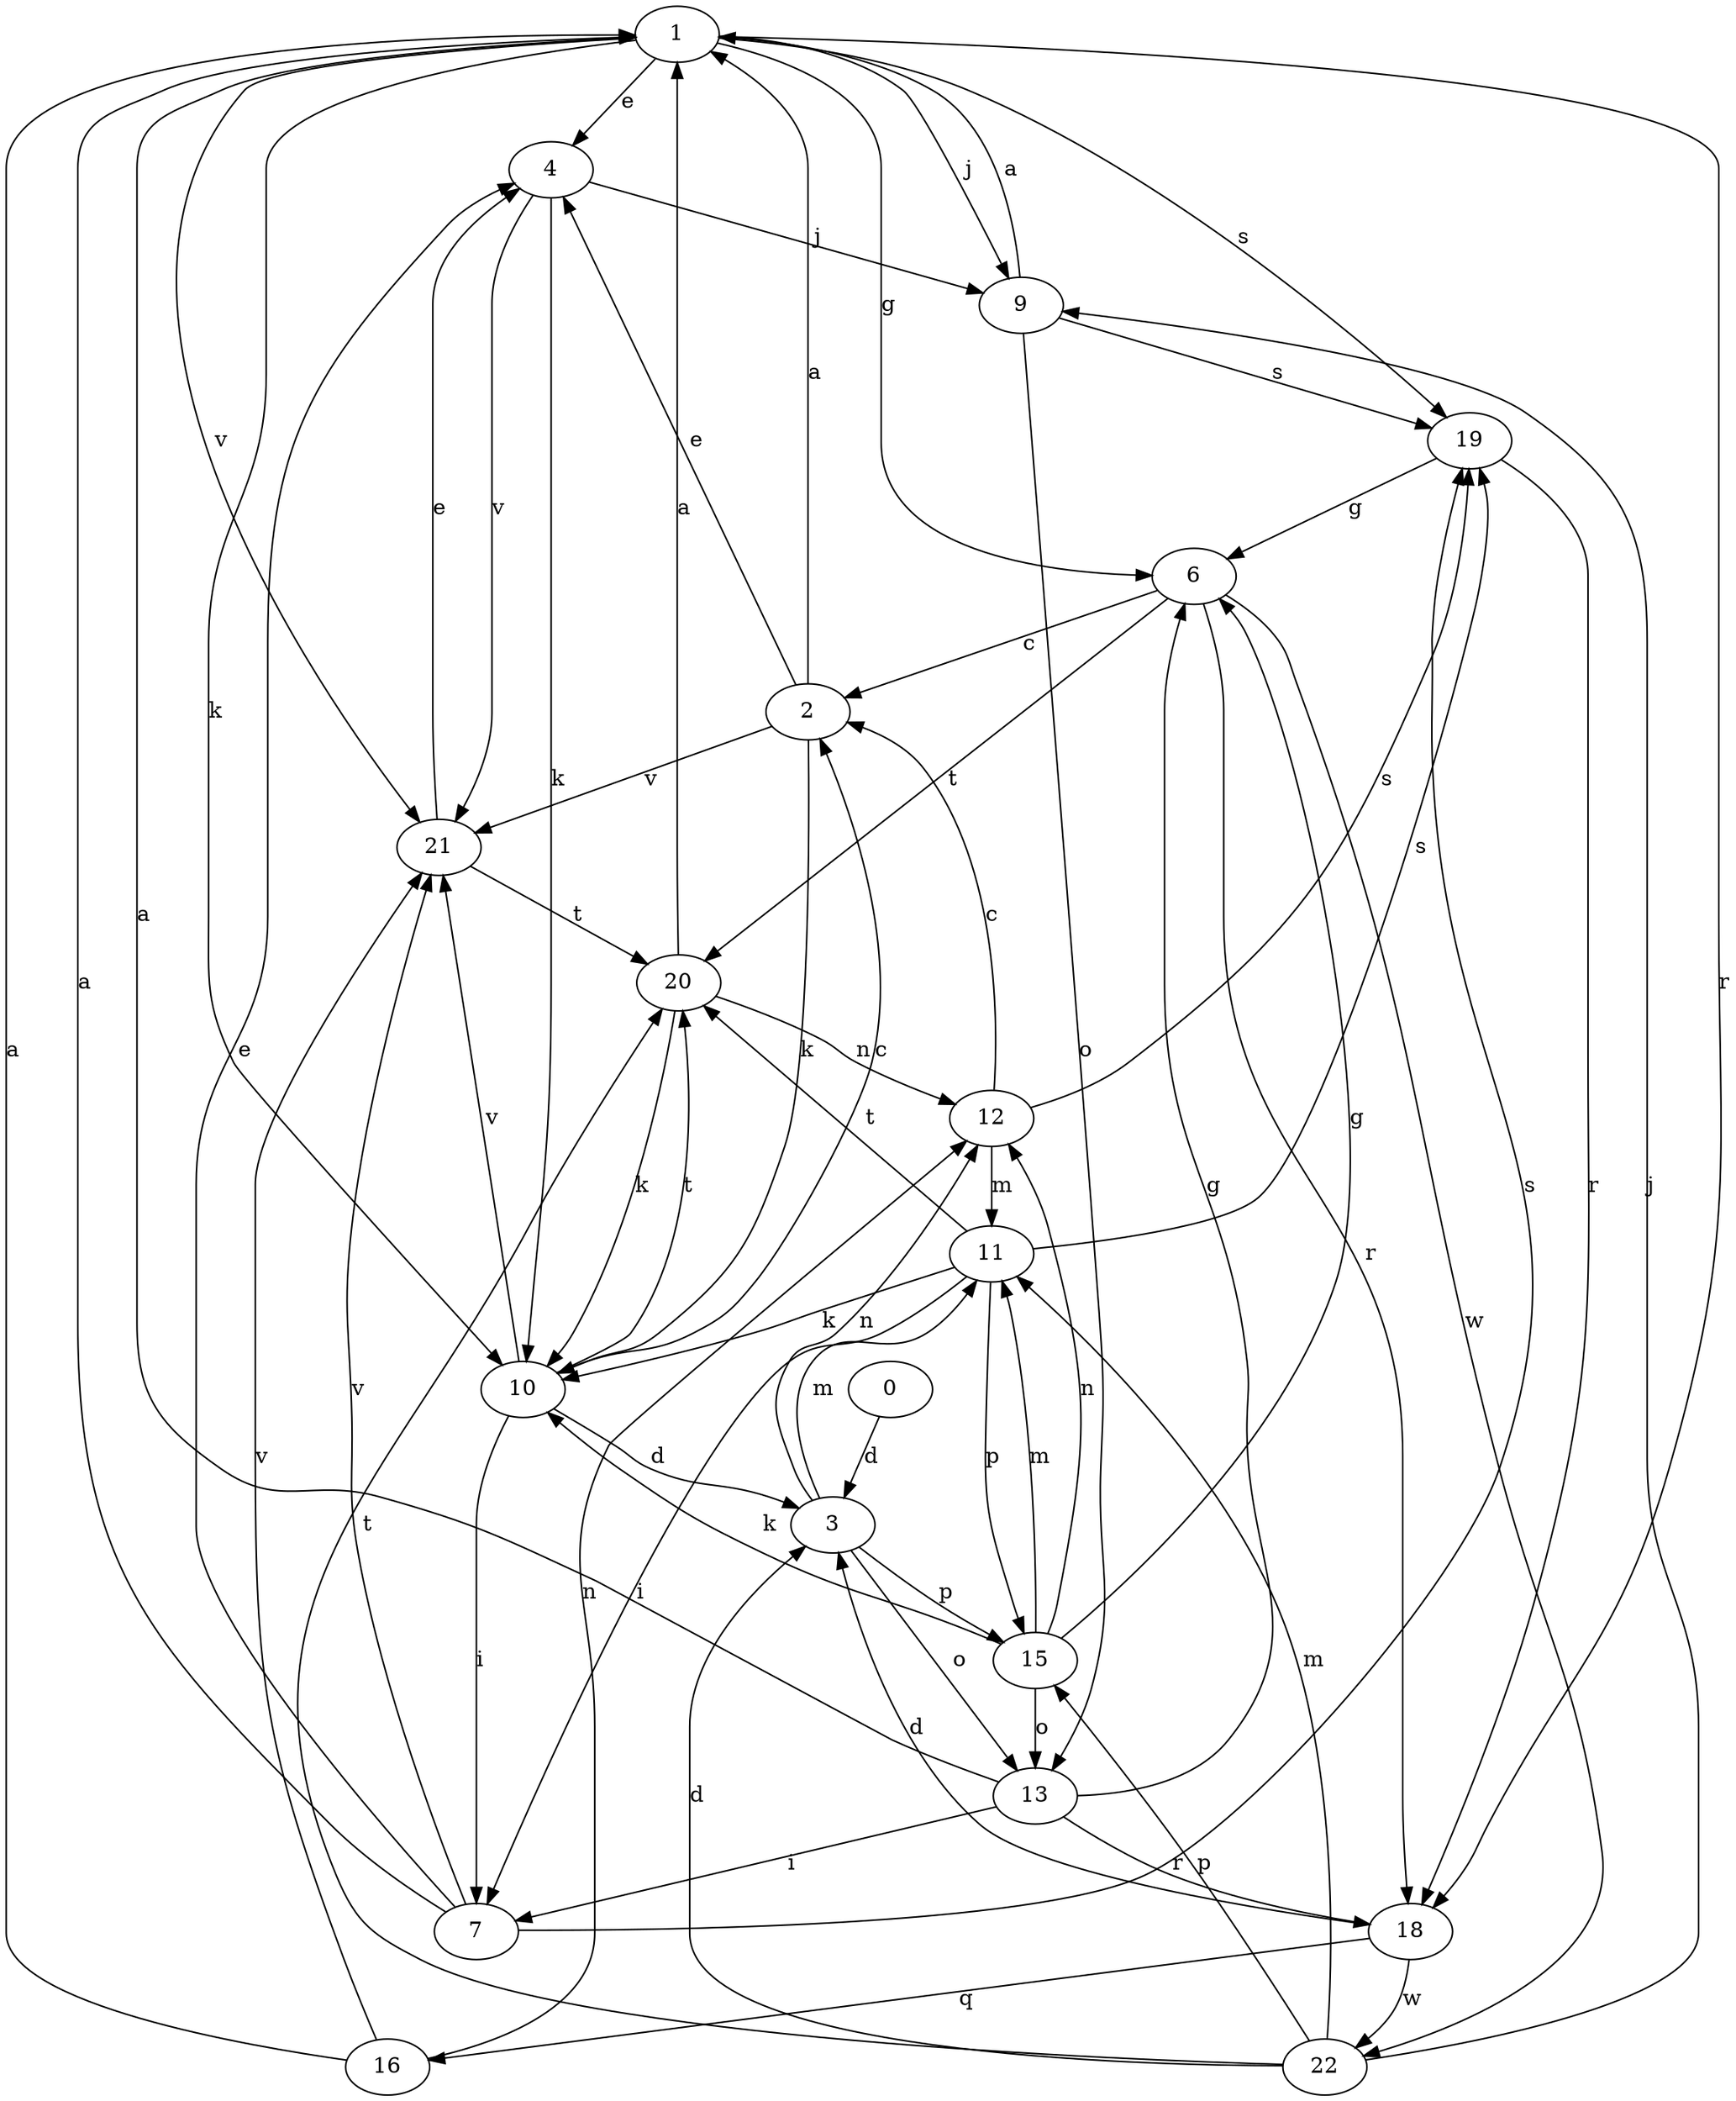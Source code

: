 strict digraph  {
1;
2;
3;
4;
6;
7;
9;
10;
11;
12;
13;
15;
0;
16;
18;
19;
20;
21;
22;
1 -> 4  [label=e];
1 -> 6  [label=g];
1 -> 9  [label=j];
1 -> 10  [label=k];
1 -> 18  [label=r];
1 -> 19  [label=s];
1 -> 21  [label=v];
2 -> 1  [label=a];
2 -> 4  [label=e];
2 -> 10  [label=k];
2 -> 21  [label=v];
3 -> 11  [label=m];
3 -> 12  [label=n];
3 -> 13  [label=o];
3 -> 15  [label=p];
4 -> 9  [label=j];
4 -> 10  [label=k];
4 -> 21  [label=v];
6 -> 2  [label=c];
6 -> 18  [label=r];
6 -> 20  [label=t];
6 -> 22  [label=w];
7 -> 1  [label=a];
7 -> 4  [label=e];
7 -> 19  [label=s];
7 -> 21  [label=v];
9 -> 1  [label=a];
9 -> 13  [label=o];
9 -> 19  [label=s];
10 -> 2  [label=c];
10 -> 3  [label=d];
10 -> 7  [label=i];
10 -> 20  [label=t];
10 -> 21  [label=v];
11 -> 7  [label=i];
11 -> 10  [label=k];
11 -> 15  [label=p];
11 -> 19  [label=s];
11 -> 20  [label=t];
12 -> 2  [label=c];
12 -> 11  [label=m];
12 -> 19  [label=s];
13 -> 1  [label=a];
13 -> 6  [label=g];
13 -> 7  [label=i];
13 -> 18  [label=r];
15 -> 6  [label=g];
15 -> 10  [label=k];
15 -> 11  [label=m];
15 -> 12  [label=n];
15 -> 13  [label=o];
0 -> 3  [label=d];
16 -> 1  [label=a];
16 -> 12  [label=n];
16 -> 21  [label=v];
18 -> 3  [label=d];
18 -> 16  [label=q];
18 -> 22  [label=w];
19 -> 6  [label=g];
19 -> 18  [label=r];
20 -> 1  [label=a];
20 -> 10  [label=k];
20 -> 12  [label=n];
21 -> 4  [label=e];
21 -> 20  [label=t];
22 -> 3  [label=d];
22 -> 9  [label=j];
22 -> 11  [label=m];
22 -> 15  [label=p];
22 -> 20  [label=t];
}
